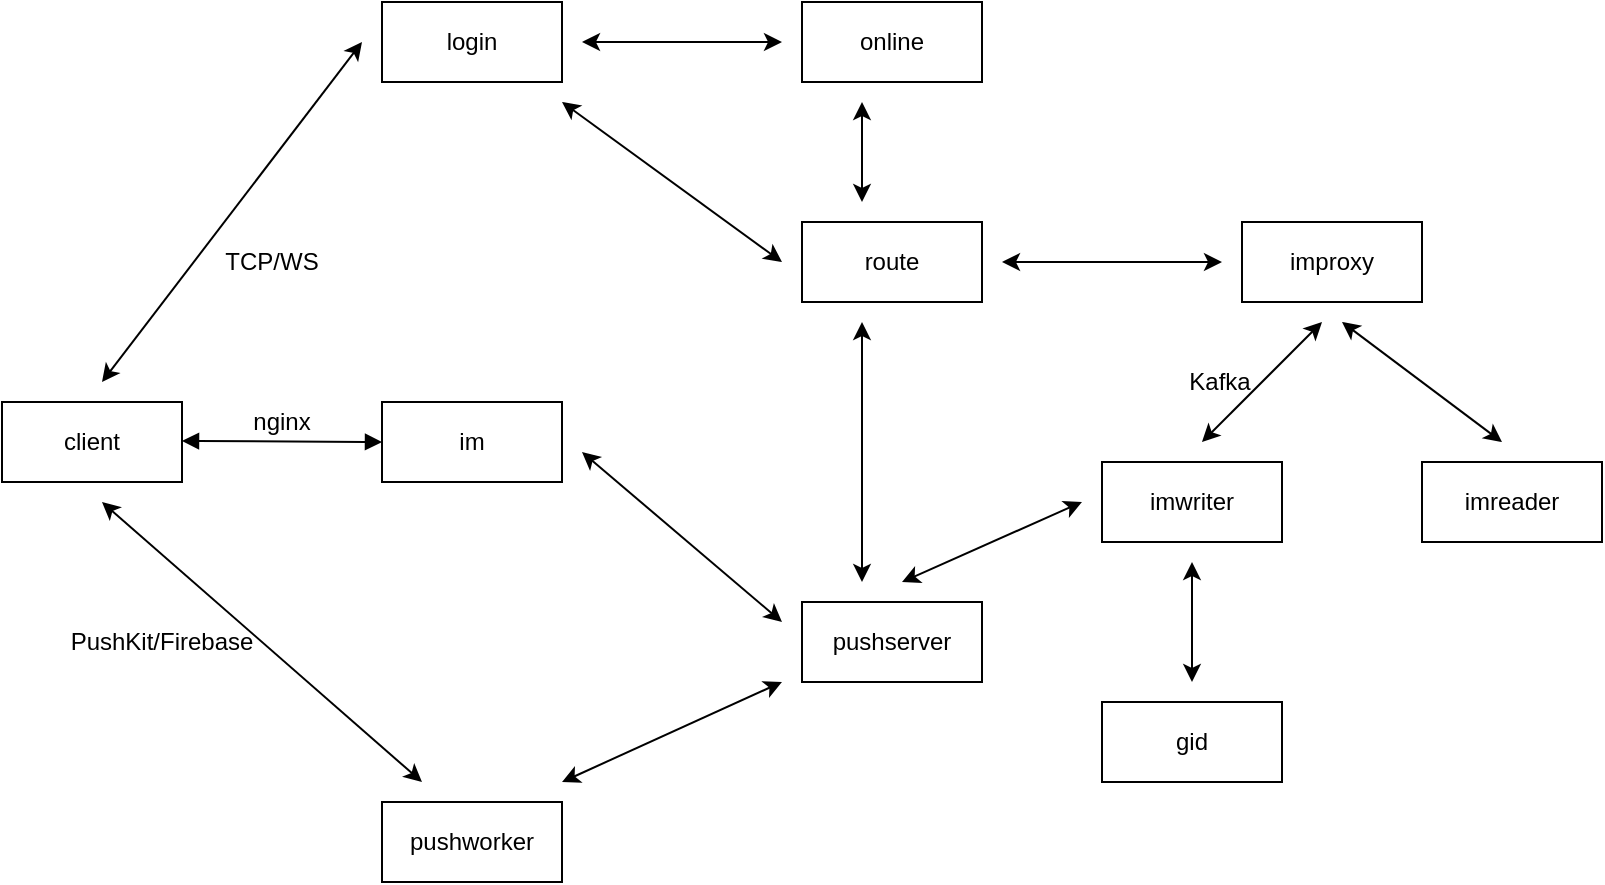 <mxfile version="14.4.8" type="github">
  <diagram name="Page-1" id="58cdce13-f638-feb5-8d6f-7d28b1aa9fa0">
    <mxGraphModel dx="2522" dy="773" grid="1" gridSize="10" guides="1" tooltips="1" connect="1" arrows="1" fold="1" page="1" pageScale="1" pageWidth="1100" pageHeight="850" background="#ffffff" math="0" shadow="0">
      <root>
        <mxCell id="0" />
        <mxCell id="1" parent="0" />
        <mxCell id="a5Ak6_2se2JZx46MMR0y-18" value="login" style="rounded=0;whiteSpace=wrap;html=1;" vertex="1" parent="1">
          <mxGeometry x="120" y="250" width="90" height="40" as="geometry" />
        </mxCell>
        <mxCell id="a5Ak6_2se2JZx46MMR0y-19" value="online" style="rounded=0;whiteSpace=wrap;html=1;" vertex="1" parent="1">
          <mxGeometry x="330" y="250" width="90" height="40" as="geometry" />
        </mxCell>
        <mxCell id="a5Ak6_2se2JZx46MMR0y-20" value="route" style="rounded=0;whiteSpace=wrap;html=1;" vertex="1" parent="1">
          <mxGeometry x="330" y="360" width="90" height="40" as="geometry" />
        </mxCell>
        <mxCell id="a5Ak6_2se2JZx46MMR0y-21" value="improxy" style="rounded=0;whiteSpace=wrap;html=1;" vertex="1" parent="1">
          <mxGeometry x="550" y="360" width="90" height="40" as="geometry" />
        </mxCell>
        <mxCell id="a5Ak6_2se2JZx46MMR0y-22" value="imwriter" style="rounded=0;whiteSpace=wrap;html=1;" vertex="1" parent="1">
          <mxGeometry x="480" y="480" width="90" height="40" as="geometry" />
        </mxCell>
        <mxCell id="a5Ak6_2se2JZx46MMR0y-23" value="imreader" style="rounded=0;whiteSpace=wrap;html=1;" vertex="1" parent="1">
          <mxGeometry x="640" y="480" width="90" height="40" as="geometry" />
        </mxCell>
        <mxCell id="a5Ak6_2se2JZx46MMR0y-24" value="pushserver" style="rounded=0;whiteSpace=wrap;html=1;" vertex="1" parent="1">
          <mxGeometry x="330" y="550" width="90" height="40" as="geometry" />
        </mxCell>
        <mxCell id="a5Ak6_2se2JZx46MMR0y-25" value="pushworker" style="rounded=0;whiteSpace=wrap;html=1;" vertex="1" parent="1">
          <mxGeometry x="120" y="650" width="90" height="40" as="geometry" />
        </mxCell>
        <mxCell id="a5Ak6_2se2JZx46MMR0y-26" value="client" style="rounded=0;whiteSpace=wrap;html=1;" vertex="1" parent="1">
          <mxGeometry x="-70" y="450" width="90" height="40" as="geometry" />
        </mxCell>
        <mxCell id="a5Ak6_2se2JZx46MMR0y-28" value="im" style="rounded=0;whiteSpace=wrap;html=1;" vertex="1" parent="1">
          <mxGeometry x="120" y="450" width="90" height="40" as="geometry" />
        </mxCell>
        <mxCell id="a5Ak6_2se2JZx46MMR0y-32" value="" style="endArrow=block;startArrow=block;endFill=1;startFill=1;html=1;" edge="1" parent="1">
          <mxGeometry width="160" relative="1" as="geometry">
            <mxPoint x="20" y="469.5" as="sourcePoint" />
            <mxPoint x="120" y="470" as="targetPoint" />
          </mxGeometry>
        </mxCell>
        <mxCell id="a5Ak6_2se2JZx46MMR0y-33" value="" style="endArrow=classic;startArrow=classic;html=1;" edge="1" parent="1">
          <mxGeometry width="50" height="50" relative="1" as="geometry">
            <mxPoint x="220" y="270" as="sourcePoint" />
            <mxPoint x="320" y="270" as="targetPoint" />
          </mxGeometry>
        </mxCell>
        <mxCell id="a5Ak6_2se2JZx46MMR0y-34" value="" style="endArrow=classic;startArrow=classic;html=1;" edge="1" parent="1">
          <mxGeometry width="50" height="50" relative="1" as="geometry">
            <mxPoint x="360" y="300" as="sourcePoint" />
            <mxPoint x="360" y="350" as="targetPoint" />
          </mxGeometry>
        </mxCell>
        <mxCell id="a5Ak6_2se2JZx46MMR0y-35" value="" style="endArrow=classic;startArrow=classic;html=1;" edge="1" parent="1">
          <mxGeometry width="50" height="50" relative="1" as="geometry">
            <mxPoint x="210" y="300" as="sourcePoint" />
            <mxPoint x="320" y="380" as="targetPoint" />
          </mxGeometry>
        </mxCell>
        <mxCell id="a5Ak6_2se2JZx46MMR0y-36" value="" style="endArrow=classic;startArrow=classic;html=1;" edge="1" parent="1">
          <mxGeometry width="50" height="50" relative="1" as="geometry">
            <mxPoint x="430" y="380" as="sourcePoint" />
            <mxPoint x="540" y="380" as="targetPoint" />
          </mxGeometry>
        </mxCell>
        <mxCell id="a5Ak6_2se2JZx46MMR0y-37" value="" style="endArrow=classic;startArrow=classic;html=1;" edge="1" parent="1">
          <mxGeometry width="50" height="50" relative="1" as="geometry">
            <mxPoint x="600" y="410" as="sourcePoint" />
            <mxPoint x="680" y="470" as="targetPoint" />
          </mxGeometry>
        </mxCell>
        <mxCell id="a5Ak6_2se2JZx46MMR0y-38" value="" style="endArrow=classic;startArrow=classic;html=1;" edge="1" parent="1">
          <mxGeometry width="50" height="50" relative="1" as="geometry">
            <mxPoint x="590" y="410" as="sourcePoint" />
            <mxPoint x="530" y="470" as="targetPoint" />
          </mxGeometry>
        </mxCell>
        <mxCell id="a5Ak6_2se2JZx46MMR0y-39" value="" style="endArrow=classic;startArrow=classic;html=1;" edge="1" parent="1">
          <mxGeometry width="50" height="50" relative="1" as="geometry">
            <mxPoint x="470" y="500" as="sourcePoint" />
            <mxPoint x="380" y="540" as="targetPoint" />
          </mxGeometry>
        </mxCell>
        <mxCell id="a5Ak6_2se2JZx46MMR0y-40" value="" style="endArrow=classic;startArrow=classic;html=1;" edge="1" parent="1">
          <mxGeometry width="50" height="50" relative="1" as="geometry">
            <mxPoint x="320" y="590" as="sourcePoint" />
            <mxPoint x="210" y="640" as="targetPoint" />
          </mxGeometry>
        </mxCell>
        <mxCell id="a5Ak6_2se2JZx46MMR0y-42" value="" style="endArrow=classic;startArrow=classic;html=1;" edge="1" parent="1">
          <mxGeometry width="50" height="50" relative="1" as="geometry">
            <mxPoint x="360" y="540" as="sourcePoint" />
            <mxPoint x="360" y="410" as="targetPoint" />
          </mxGeometry>
        </mxCell>
        <mxCell id="a5Ak6_2se2JZx46MMR0y-43" value="" style="endArrow=classic;startArrow=classic;html=1;" edge="1" parent="1">
          <mxGeometry width="50" height="50" relative="1" as="geometry">
            <mxPoint x="220" y="475" as="sourcePoint" />
            <mxPoint x="320" y="560" as="targetPoint" />
          </mxGeometry>
        </mxCell>
        <mxCell id="a5Ak6_2se2JZx46MMR0y-44" value="" style="endArrow=classic;startArrow=classic;html=1;" edge="1" parent="1">
          <mxGeometry width="50" height="50" relative="1" as="geometry">
            <mxPoint x="-20" y="440" as="sourcePoint" />
            <mxPoint x="110" y="270" as="targetPoint" />
          </mxGeometry>
        </mxCell>
        <mxCell id="a5Ak6_2se2JZx46MMR0y-45" value="" style="endArrow=classic;startArrow=classic;html=1;" edge="1" parent="1">
          <mxGeometry width="50" height="50" relative="1" as="geometry">
            <mxPoint x="-20" y="500" as="sourcePoint" />
            <mxPoint x="140" y="640" as="targetPoint" />
          </mxGeometry>
        </mxCell>
        <mxCell id="a5Ak6_2se2JZx46MMR0y-46" value="Kafka" style="text;html=1;strokeColor=none;fillColor=none;align=center;verticalAlign=middle;whiteSpace=wrap;rounded=0;" vertex="1" parent="1">
          <mxGeometry x="519" y="430" width="40" height="20" as="geometry" />
        </mxCell>
        <mxCell id="a5Ak6_2se2JZx46MMR0y-48" value="nginx" style="text;html=1;strokeColor=none;fillColor=none;align=center;verticalAlign=middle;whiteSpace=wrap;rounded=0;" vertex="1" parent="1">
          <mxGeometry x="50" y="450" width="40" height="20" as="geometry" />
        </mxCell>
        <mxCell id="a5Ak6_2se2JZx46MMR0y-49" value="TCP/WS" style="text;html=1;strokeColor=none;fillColor=none;align=center;verticalAlign=middle;whiteSpace=wrap;rounded=0;" vertex="1" parent="1">
          <mxGeometry x="40" y="370" width="50" height="20" as="geometry" />
        </mxCell>
        <mxCell id="a5Ak6_2se2JZx46MMR0y-51" value="PushKit/Firebase" style="text;html=1;strokeColor=none;fillColor=none;align=center;verticalAlign=middle;whiteSpace=wrap;rounded=0;" vertex="1" parent="1">
          <mxGeometry x="-10" y="560" width="40" height="20" as="geometry" />
        </mxCell>
        <mxCell id="a5Ak6_2se2JZx46MMR0y-52" value="gid" style="rounded=0;whiteSpace=wrap;html=1;" vertex="1" parent="1">
          <mxGeometry x="480" y="600" width="90" height="40" as="geometry" />
        </mxCell>
        <mxCell id="a5Ak6_2se2JZx46MMR0y-53" value="" style="endArrow=classic;startArrow=classic;html=1;" edge="1" parent="1">
          <mxGeometry width="50" height="50" relative="1" as="geometry">
            <mxPoint x="525" y="590" as="sourcePoint" />
            <mxPoint x="525" y="530" as="targetPoint" />
          </mxGeometry>
        </mxCell>
      </root>
    </mxGraphModel>
  </diagram>
</mxfile>
